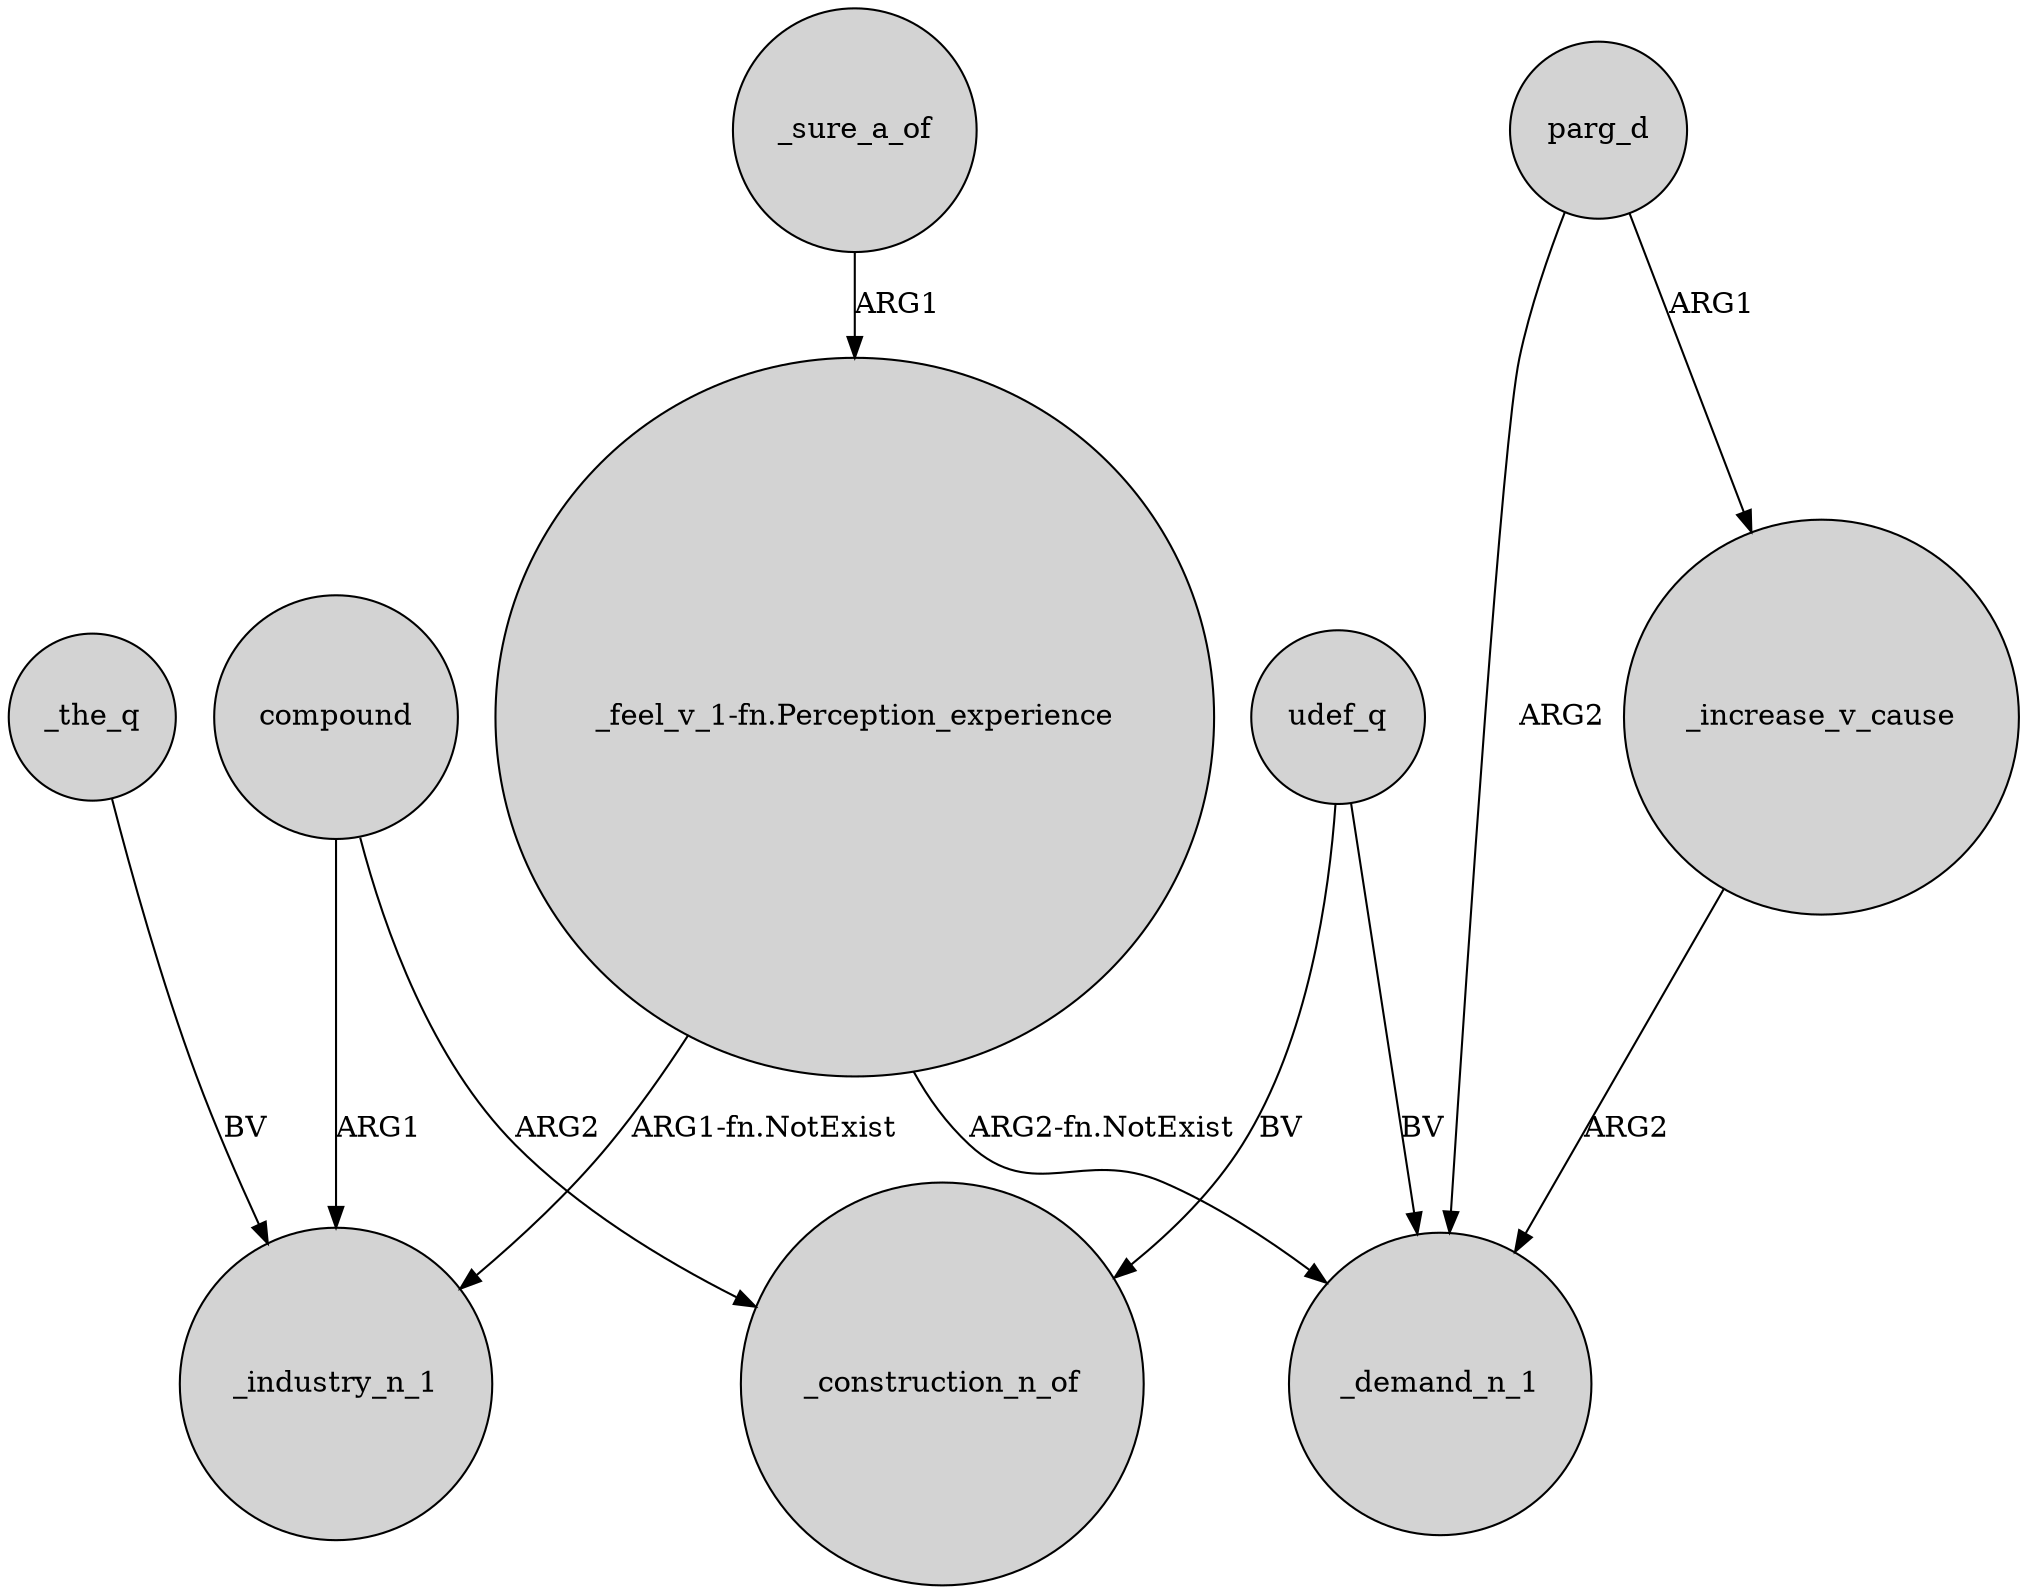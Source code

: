 digraph {
	node [shape=circle style=filled]
	"_feel_v_1-fn.Perception_experience" -> _industry_n_1 [label="ARG1-fn.NotExist"]
	compound -> _industry_n_1 [label=ARG1]
	_increase_v_cause -> _demand_n_1 [label=ARG2]
	parg_d -> _demand_n_1 [label=ARG2]
	_sure_a_of -> "_feel_v_1-fn.Perception_experience" [label=ARG1]
	"_feel_v_1-fn.Perception_experience" -> _demand_n_1 [label="ARG2-fn.NotExist"]
	compound -> _construction_n_of [label=ARG2]
	_the_q -> _industry_n_1 [label=BV]
	udef_q -> _demand_n_1 [label=BV]
	udef_q -> _construction_n_of [label=BV]
	parg_d -> _increase_v_cause [label=ARG1]
}
